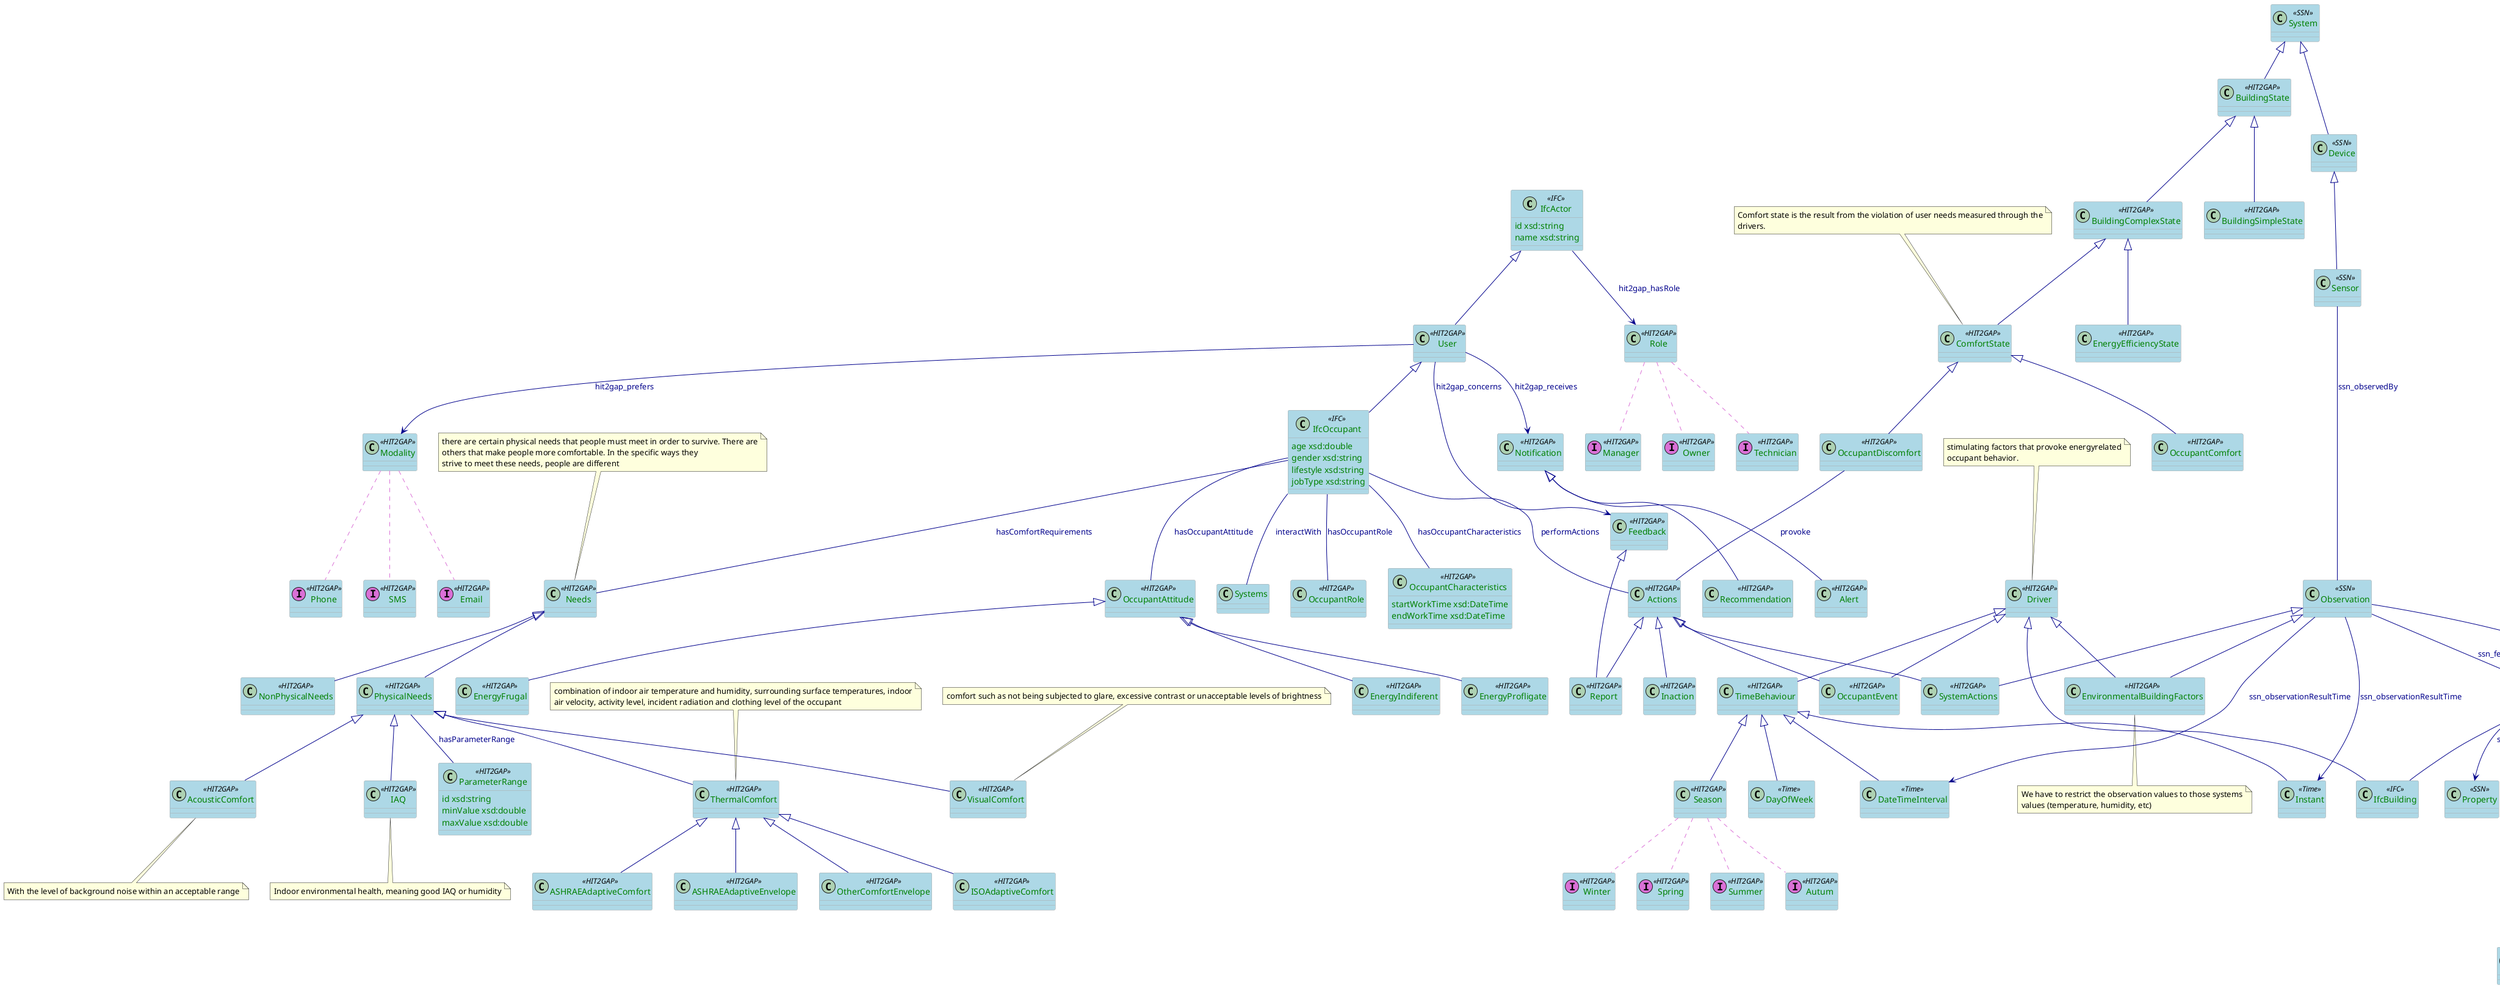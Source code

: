@startuml

skinparam class {
  ArrowColor DarkBlue
  ArrowFontColor DarkBlue
  BackgroundColor LightBlue
  BorderColor DarkGrey
}
skinparam stereotypeCBackgroundColor Wheat
skinparam classAttributeFontColor  Green

class IfcActor <<IFC>> {
  id xsd:string
  name xsd:string
}

class IfcOccupant <<IFC>>{
  age xsd:double
  gender xsd:string
  lifestyle xsd:string
  jobType xsd:string
}

class User <<HIT2GAP>>{

}

class Notification <<HIT2GAP>>{

}

class Report <<HIT2GAP>>{

}

class Recommendation <<HIT2GAP>>{

}

class Feedback <<HIT2GAP>>{

}

class Alert <<HIT2GAP>>{

}

class OccupantRole <<HIT2GAP>>{

}

class IfcStructureElement <<IFC>>{

}

class FeatureOfInterest <<SSN>>{

}

class Observation <<SSN>>{

}

class Property <<SSN>> {

}

class SensorOutput <<SSN>>{

}

class ObservationValue <<SSN>>{

}


class Instant <<Time>>{

}

class DateTimeInterval <<Time>>{

}

class IfcBuilding <<IFC>>{

}

class SampledFeatues <<HIT2GAP>>{

}

class IfcZone <<IFC>>{

}

class ZoneElement <<HIT2GAP>>{

}

class Driver <<HIT2GAP>>{

}

class OccupantAttitude <<HIT2GAP>>{

}

class OccupantEvent<<HIT2GAP>>{

}

class OccupantCharacteristics <<HIT2GAP>>{
  startWorkTime xsd:DateTime
  endWorkTime xsd:DateTime
}

class EnergyFrugal <<HIT2GAP>>{

}

class EnergyProfligate <<HIT2GAP>>{

}

class EnergyIndiferent <<HIT2GAP>>{

}

class EnvironmentalBuildingFactors <<HIT2GAP>>{

}

class System <<SSN>>{

}

class BuildingState <<HIT2GAP>>{

}

class BuildingSimpleState <<HIT2GAP>>{

}

class BuildingComplexState <<HIT2GAP>>{

}

class EnergyEfficiencyState <<HIT2GAP>>{

}

class Sensor <<SSN>>{

}

class Device <<SSN>>{

}

class TimeBehaviour <<HIT2GAP>>{

}

class Season <<HIT2GAP>>{

}

class Winter <<(I,orchid) HIT2GAP>>{

}
class Spring <<(I,orchid) HIT2GAP>>{

}
class Summer <<(I,orchid) HIT2GAP>>{

}
class Autum <<(I,orchid) HIT2GAP>>{

}

class DayOfWeek <<Time>>{

}

class Needs <<HIT2GAP>>{

}

class EnergyEfficiencyState <<HIT2GAP>>{

}

class ComfortState <<HIT2GAP>>{

}

class OccupantComfort <<HIT2GAP>>{

}

class OccupantDiscomfort <<HIT2GAP>>{

}

class PhysicalNeeds <<HIT2GAP>>{

}

class ThermalComfort <<HIT2GAP>>{

}


class ISOAdaptiveComfort <<HIT2GAP>>{

}

class ASHRAEAdaptiveComfort <<HIT2GAP>>{

}

class ASHRAEAdaptiveEnvelope <<HIT2GAP>>{

}

class OtherComfortEnvelope <<HIT2GAP>>{

}

class NonPhysicalNeeds <<HIT2GAP>>{

}

class VisualComfort <<HIT2GAP>>{

}

class AcousticComfort <<HIT2GAP>>{

}

class IAQ <<HIT2GAP>>{

}

class ParameterRange <<HIT2GAP>>{
  id xsd:string
  minValue xsd:double
  maxValue xsd:double
}

class Actions <<HIT2GAP>>{

}

class SystemActions<<HIT2GAP>>{

}

class Inaction <<HIT2GAP>>{

}

class Modality <<HIT2GAP>>{

}

class SMS <<(I,orchid) HIT2GAP>>{

}
class Email <<(I,orchid) HIT2GAP>>{

}
class Phone <<(I,orchid) HIT2GAP>>{

}

class Role <<HIT2GAP>>{

}
class Manager <<(I,orchid) HIT2GAP>>{

}
class Owner <<(I,orchid) HIT2GAP>>{

}
class Technician <<(I,orchid) HIT2GAP>>{

}

note top of Driver
stimulating factors that provoke energyrelated
occupant behavior.
end note

note bottom of EnvironmentalBuildingFactors
We have to restrict the observation values to those systems
values (temperature, humidity, etc)
end note

note top of Needs
there are certain physical needs that people must meet in order to survive. There are
others that make people more comfortable. In the specific ways they
strive to meet these needs, people are different
end note

note top of ThermalComfort
combination of indoor air temperature and humidity, surrounding surface temperatures, indoor
air velocity, activity level, incident radiation and clothing level of the occupant
end note

note top of VisualComfort
comfort such as not being subjected to glare, excessive contrast or unacceptable levels of brightness
end note

note bottom of AcousticComfort
With the level of background noise within an acceptable range
end note

note bottom of IAQ
Indoor environmental health, meaning good IAQ or humidity
end note

note top of ComfortState
Comfort state is the result from the violation of user needs measured through the
drivers.
end note

IfcActor <|-- User
IfcActor--> Role: hit2gap_hasRole
Role ..[#orchid] Manager
Role ..[#orchid] Owner
Role ..[#orchid] Technician
User <|-- IfcOccupant

Feedback <|-- Report
Notification <|-- Alert
Notification <|-- Recommendation
User --> Modality: hit2gap_prefers
Modality ..[#orchid] SMS
Modality ..[#orchid] Email
Modality ..[#orchid] Phone

User --> Notification:hit2gap_receives
User --> Feedback:hit2gap_concerns
FeatureOfInterest <|-- SampledFeatues
Observation --> FeatureOfInterest: ssn_featureofinterest
Observation--> SensorOutput: ssn_observationResult
SensorOutput --> ObservationValue: ssn_hasValue
Observation --> Instant: ssn_observationResultTime
Observation --> DateTimeInterval: ssn_observationResultTime
FeatureOfInterest --> Property: ssn_hasProperty
FeatureOfInterest <|-- IfcBuilding
SampledFeatues <|-- IfcStructureElement
IfcStructureElement <|-- IfcZone
IfcStructureElement<|-- ZoneElement
System <|-- BuildingState
BuildingState <|-- BuildingSimpleState
BuildingState <|-- BuildingComplexState
BuildingComplexState <|-- EnergyEfficiencyState
BuildingComplexState <|-- ComfortState
ComfortState <|-- OccupantComfort
ComfortState <|-- OccupantDiscomfort
Driver <|-- IfcBuilding
Driver <|-- TimeBehaviour
Driver <|-- OccupantEvent
Driver <|-- EnvironmentalBuildingFactors

OccupantAttitude <|-- EnergyFrugal
OccupantAttitude <|-- EnergyProfligate
OccupantAttitude <|-- EnergyIndiferent
System <|-- Device
Device <|-- Sensor
Sensor -- Observation:ssn_observedBy
IfcOccupant -- OccupantRole: hasOccupantRole
IfcOccupant -- OccupantCharacteristics: hasOccupantCharacteristics
IfcOccupant -- OccupantAttitude: hasOccupantAttitude
IfcOccupant -- Needs: hasComfortRequirements
Observation <|-- SystemActions
Observation <|-- EnvironmentalBuildingFactors
TimeBehaviour <|-- Season
TimeBehaviour <|-- Instant
TimeBehaviour <|-- DayOfWeek
TimeBehaviour <|-- DateTimeInterval
Season ..[#orchid] Winter
Season..[#orchid] Summer
Season..[#orchid] Spring
Season..[#orchid] Autum

Needs <|-- PhysicalNeeds
PhysicalNeeds -- ParameterRange:hasParameterRange
PhysicalNeeds <|-- ThermalComfort
PhysicalNeeds<|-- VisualComfort
PhysicalNeeds <|-- AcousticComfort
PhysicalNeeds <|-- IAQ

ThermalComfort<|-- ISOAdaptiveComfort
ThermalComfort<|-- ASHRAEAdaptiveComfort
ThermalComfort<|-- ASHRAEAdaptiveEnvelope
ThermalComfort<|-- OtherComfortEnvelope

Needs <|-- NonPhysicalNeeds

OccupantDiscomfort -- Actions: provoke
IfcOccupant--Actions: performActions
IfcOccupant--Systems: interactWith

Actions <|-- SystemActions
Actions <|-- Inaction
Actions <|-- Report
Actions <|-- OccupantEvent


@enduml
